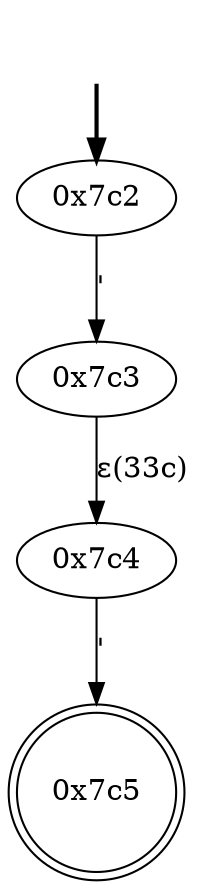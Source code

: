 digraph {
	fake [style=invisible]
	"0x7c2" [root=true]
	"0x7c3"
	"0x7c4"
	"0x7c5" [shape=doublecircle]
	fake -> "0x7c2" [style=bold]
	"0x7c2" -> "0x7c3" [label="'"]
	"0x7c4" -> "0x7c5" [label="'"]
	"0x7c3" -> "0x7c4" [label="ε(33c)"]
}
